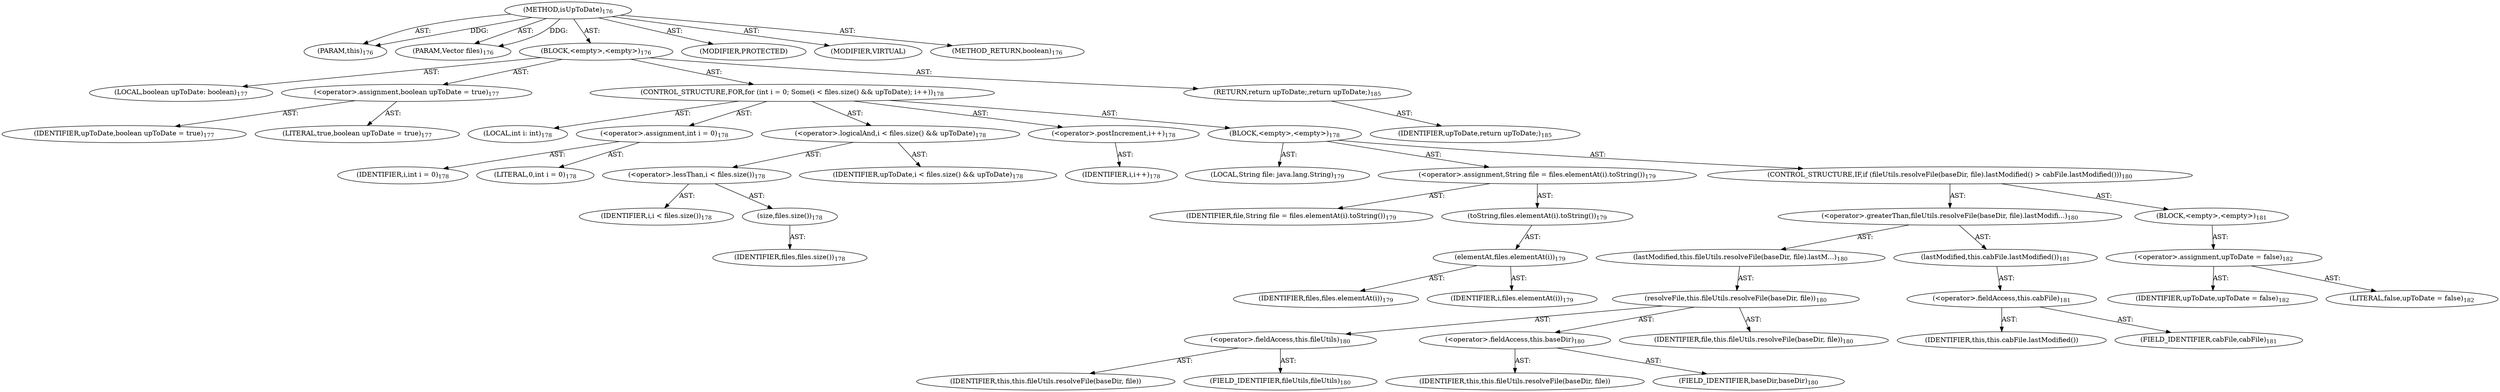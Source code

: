 digraph "isUpToDate" {  
"111669149704" [label = <(METHOD,isUpToDate)<SUB>176</SUB>> ]
"115964117008" [label = <(PARAM,this)<SUB>176</SUB>> ]
"115964117009" [label = <(PARAM,Vector files)<SUB>176</SUB>> ]
"25769803790" [label = <(BLOCK,&lt;empty&gt;,&lt;empty&gt;)<SUB>176</SUB>> ]
"94489280516" [label = <(LOCAL,boolean upToDate: boolean)<SUB>177</SUB>> ]
"30064771124" [label = <(&lt;operator&gt;.assignment,boolean upToDate = true)<SUB>177</SUB>> ]
"68719476792" [label = <(IDENTIFIER,upToDate,boolean upToDate = true)<SUB>177</SUB>> ]
"90194313225" [label = <(LITERAL,true,boolean upToDate = true)<SUB>177</SUB>> ]
"47244640259" [label = <(CONTROL_STRUCTURE,FOR,for (int i = 0; Some(i &lt; files.size() &amp;&amp; upToDate); i++))<SUB>178</SUB>> ]
"94489280517" [label = <(LOCAL,int i: int)<SUB>178</SUB>> ]
"30064771125" [label = <(&lt;operator&gt;.assignment,int i = 0)<SUB>178</SUB>> ]
"68719476793" [label = <(IDENTIFIER,i,int i = 0)<SUB>178</SUB>> ]
"90194313226" [label = <(LITERAL,0,int i = 0)<SUB>178</SUB>> ]
"30064771126" [label = <(&lt;operator&gt;.logicalAnd,i &lt; files.size() &amp;&amp; upToDate)<SUB>178</SUB>> ]
"30064771127" [label = <(&lt;operator&gt;.lessThan,i &lt; files.size())<SUB>178</SUB>> ]
"68719476794" [label = <(IDENTIFIER,i,i &lt; files.size())<SUB>178</SUB>> ]
"30064771128" [label = <(size,files.size())<SUB>178</SUB>> ]
"68719476795" [label = <(IDENTIFIER,files,files.size())<SUB>178</SUB>> ]
"68719476796" [label = <(IDENTIFIER,upToDate,i &lt; files.size() &amp;&amp; upToDate)<SUB>178</SUB>> ]
"30064771129" [label = <(&lt;operator&gt;.postIncrement,i++)<SUB>178</SUB>> ]
"68719476797" [label = <(IDENTIFIER,i,i++)<SUB>178</SUB>> ]
"25769803791" [label = <(BLOCK,&lt;empty&gt;,&lt;empty&gt;)<SUB>178</SUB>> ]
"94489280518" [label = <(LOCAL,String file: java.lang.String)<SUB>179</SUB>> ]
"30064771130" [label = <(&lt;operator&gt;.assignment,String file = files.elementAt(i).toString())<SUB>179</SUB>> ]
"68719476798" [label = <(IDENTIFIER,file,String file = files.elementAt(i).toString())<SUB>179</SUB>> ]
"30064771131" [label = <(toString,files.elementAt(i).toString())<SUB>179</SUB>> ]
"30064771132" [label = <(elementAt,files.elementAt(i))<SUB>179</SUB>> ]
"68719476799" [label = <(IDENTIFIER,files,files.elementAt(i))<SUB>179</SUB>> ]
"68719476800" [label = <(IDENTIFIER,i,files.elementAt(i))<SUB>179</SUB>> ]
"47244640260" [label = <(CONTROL_STRUCTURE,IF,if (fileUtils.resolveFile(baseDir, file).lastModified() &gt; cabFile.lastModified()))<SUB>180</SUB>> ]
"30064771133" [label = <(&lt;operator&gt;.greaterThan,fileUtils.resolveFile(baseDir, file).lastModifi...)<SUB>180</SUB>> ]
"30064771134" [label = <(lastModified,this.fileUtils.resolveFile(baseDir, file).lastM...)<SUB>180</SUB>> ]
"30064771135" [label = <(resolveFile,this.fileUtils.resolveFile(baseDir, file))<SUB>180</SUB>> ]
"30064771136" [label = <(&lt;operator&gt;.fieldAccess,this.fileUtils)<SUB>180</SUB>> ]
"68719476801" [label = <(IDENTIFIER,this,this.fileUtils.resolveFile(baseDir, file))> ]
"55834574859" [label = <(FIELD_IDENTIFIER,fileUtils,fileUtils)<SUB>180</SUB>> ]
"30064771137" [label = <(&lt;operator&gt;.fieldAccess,this.baseDir)<SUB>180</SUB>> ]
"68719476802" [label = <(IDENTIFIER,this,this.fileUtils.resolveFile(baseDir, file))> ]
"55834574860" [label = <(FIELD_IDENTIFIER,baseDir,baseDir)<SUB>180</SUB>> ]
"68719476803" [label = <(IDENTIFIER,file,this.fileUtils.resolveFile(baseDir, file))<SUB>180</SUB>> ]
"30064771138" [label = <(lastModified,this.cabFile.lastModified())<SUB>181</SUB>> ]
"30064771139" [label = <(&lt;operator&gt;.fieldAccess,this.cabFile)<SUB>181</SUB>> ]
"68719476804" [label = <(IDENTIFIER,this,this.cabFile.lastModified())> ]
"55834574861" [label = <(FIELD_IDENTIFIER,cabFile,cabFile)<SUB>181</SUB>> ]
"25769803792" [label = <(BLOCK,&lt;empty&gt;,&lt;empty&gt;)<SUB>181</SUB>> ]
"30064771140" [label = <(&lt;operator&gt;.assignment,upToDate = false)<SUB>182</SUB>> ]
"68719476805" [label = <(IDENTIFIER,upToDate,upToDate = false)<SUB>182</SUB>> ]
"90194313227" [label = <(LITERAL,false,upToDate = false)<SUB>182</SUB>> ]
"146028888065" [label = <(RETURN,return upToDate;,return upToDate;)<SUB>185</SUB>> ]
"68719476806" [label = <(IDENTIFIER,upToDate,return upToDate;)<SUB>185</SUB>> ]
"133143986200" [label = <(MODIFIER,PROTECTED)> ]
"133143986201" [label = <(MODIFIER,VIRTUAL)> ]
"128849018888" [label = <(METHOD_RETURN,boolean)<SUB>176</SUB>> ]
  "111669149704" -> "115964117008"  [ label = "AST: "] 
  "111669149704" -> "115964117009"  [ label = "AST: "] 
  "111669149704" -> "25769803790"  [ label = "AST: "] 
  "111669149704" -> "133143986200"  [ label = "AST: "] 
  "111669149704" -> "133143986201"  [ label = "AST: "] 
  "111669149704" -> "128849018888"  [ label = "AST: "] 
  "25769803790" -> "94489280516"  [ label = "AST: "] 
  "25769803790" -> "30064771124"  [ label = "AST: "] 
  "25769803790" -> "47244640259"  [ label = "AST: "] 
  "25769803790" -> "146028888065"  [ label = "AST: "] 
  "30064771124" -> "68719476792"  [ label = "AST: "] 
  "30064771124" -> "90194313225"  [ label = "AST: "] 
  "47244640259" -> "94489280517"  [ label = "AST: "] 
  "47244640259" -> "30064771125"  [ label = "AST: "] 
  "47244640259" -> "30064771126"  [ label = "AST: "] 
  "47244640259" -> "30064771129"  [ label = "AST: "] 
  "47244640259" -> "25769803791"  [ label = "AST: "] 
  "30064771125" -> "68719476793"  [ label = "AST: "] 
  "30064771125" -> "90194313226"  [ label = "AST: "] 
  "30064771126" -> "30064771127"  [ label = "AST: "] 
  "30064771126" -> "68719476796"  [ label = "AST: "] 
  "30064771127" -> "68719476794"  [ label = "AST: "] 
  "30064771127" -> "30064771128"  [ label = "AST: "] 
  "30064771128" -> "68719476795"  [ label = "AST: "] 
  "30064771129" -> "68719476797"  [ label = "AST: "] 
  "25769803791" -> "94489280518"  [ label = "AST: "] 
  "25769803791" -> "30064771130"  [ label = "AST: "] 
  "25769803791" -> "47244640260"  [ label = "AST: "] 
  "30064771130" -> "68719476798"  [ label = "AST: "] 
  "30064771130" -> "30064771131"  [ label = "AST: "] 
  "30064771131" -> "30064771132"  [ label = "AST: "] 
  "30064771132" -> "68719476799"  [ label = "AST: "] 
  "30064771132" -> "68719476800"  [ label = "AST: "] 
  "47244640260" -> "30064771133"  [ label = "AST: "] 
  "47244640260" -> "25769803792"  [ label = "AST: "] 
  "30064771133" -> "30064771134"  [ label = "AST: "] 
  "30064771133" -> "30064771138"  [ label = "AST: "] 
  "30064771134" -> "30064771135"  [ label = "AST: "] 
  "30064771135" -> "30064771136"  [ label = "AST: "] 
  "30064771135" -> "30064771137"  [ label = "AST: "] 
  "30064771135" -> "68719476803"  [ label = "AST: "] 
  "30064771136" -> "68719476801"  [ label = "AST: "] 
  "30064771136" -> "55834574859"  [ label = "AST: "] 
  "30064771137" -> "68719476802"  [ label = "AST: "] 
  "30064771137" -> "55834574860"  [ label = "AST: "] 
  "30064771138" -> "30064771139"  [ label = "AST: "] 
  "30064771139" -> "68719476804"  [ label = "AST: "] 
  "30064771139" -> "55834574861"  [ label = "AST: "] 
  "25769803792" -> "30064771140"  [ label = "AST: "] 
  "30064771140" -> "68719476805"  [ label = "AST: "] 
  "30064771140" -> "90194313227"  [ label = "AST: "] 
  "146028888065" -> "68719476806"  [ label = "AST: "] 
  "111669149704" -> "115964117008"  [ label = "DDG: "] 
  "111669149704" -> "115964117009"  [ label = "DDG: "] 
}

